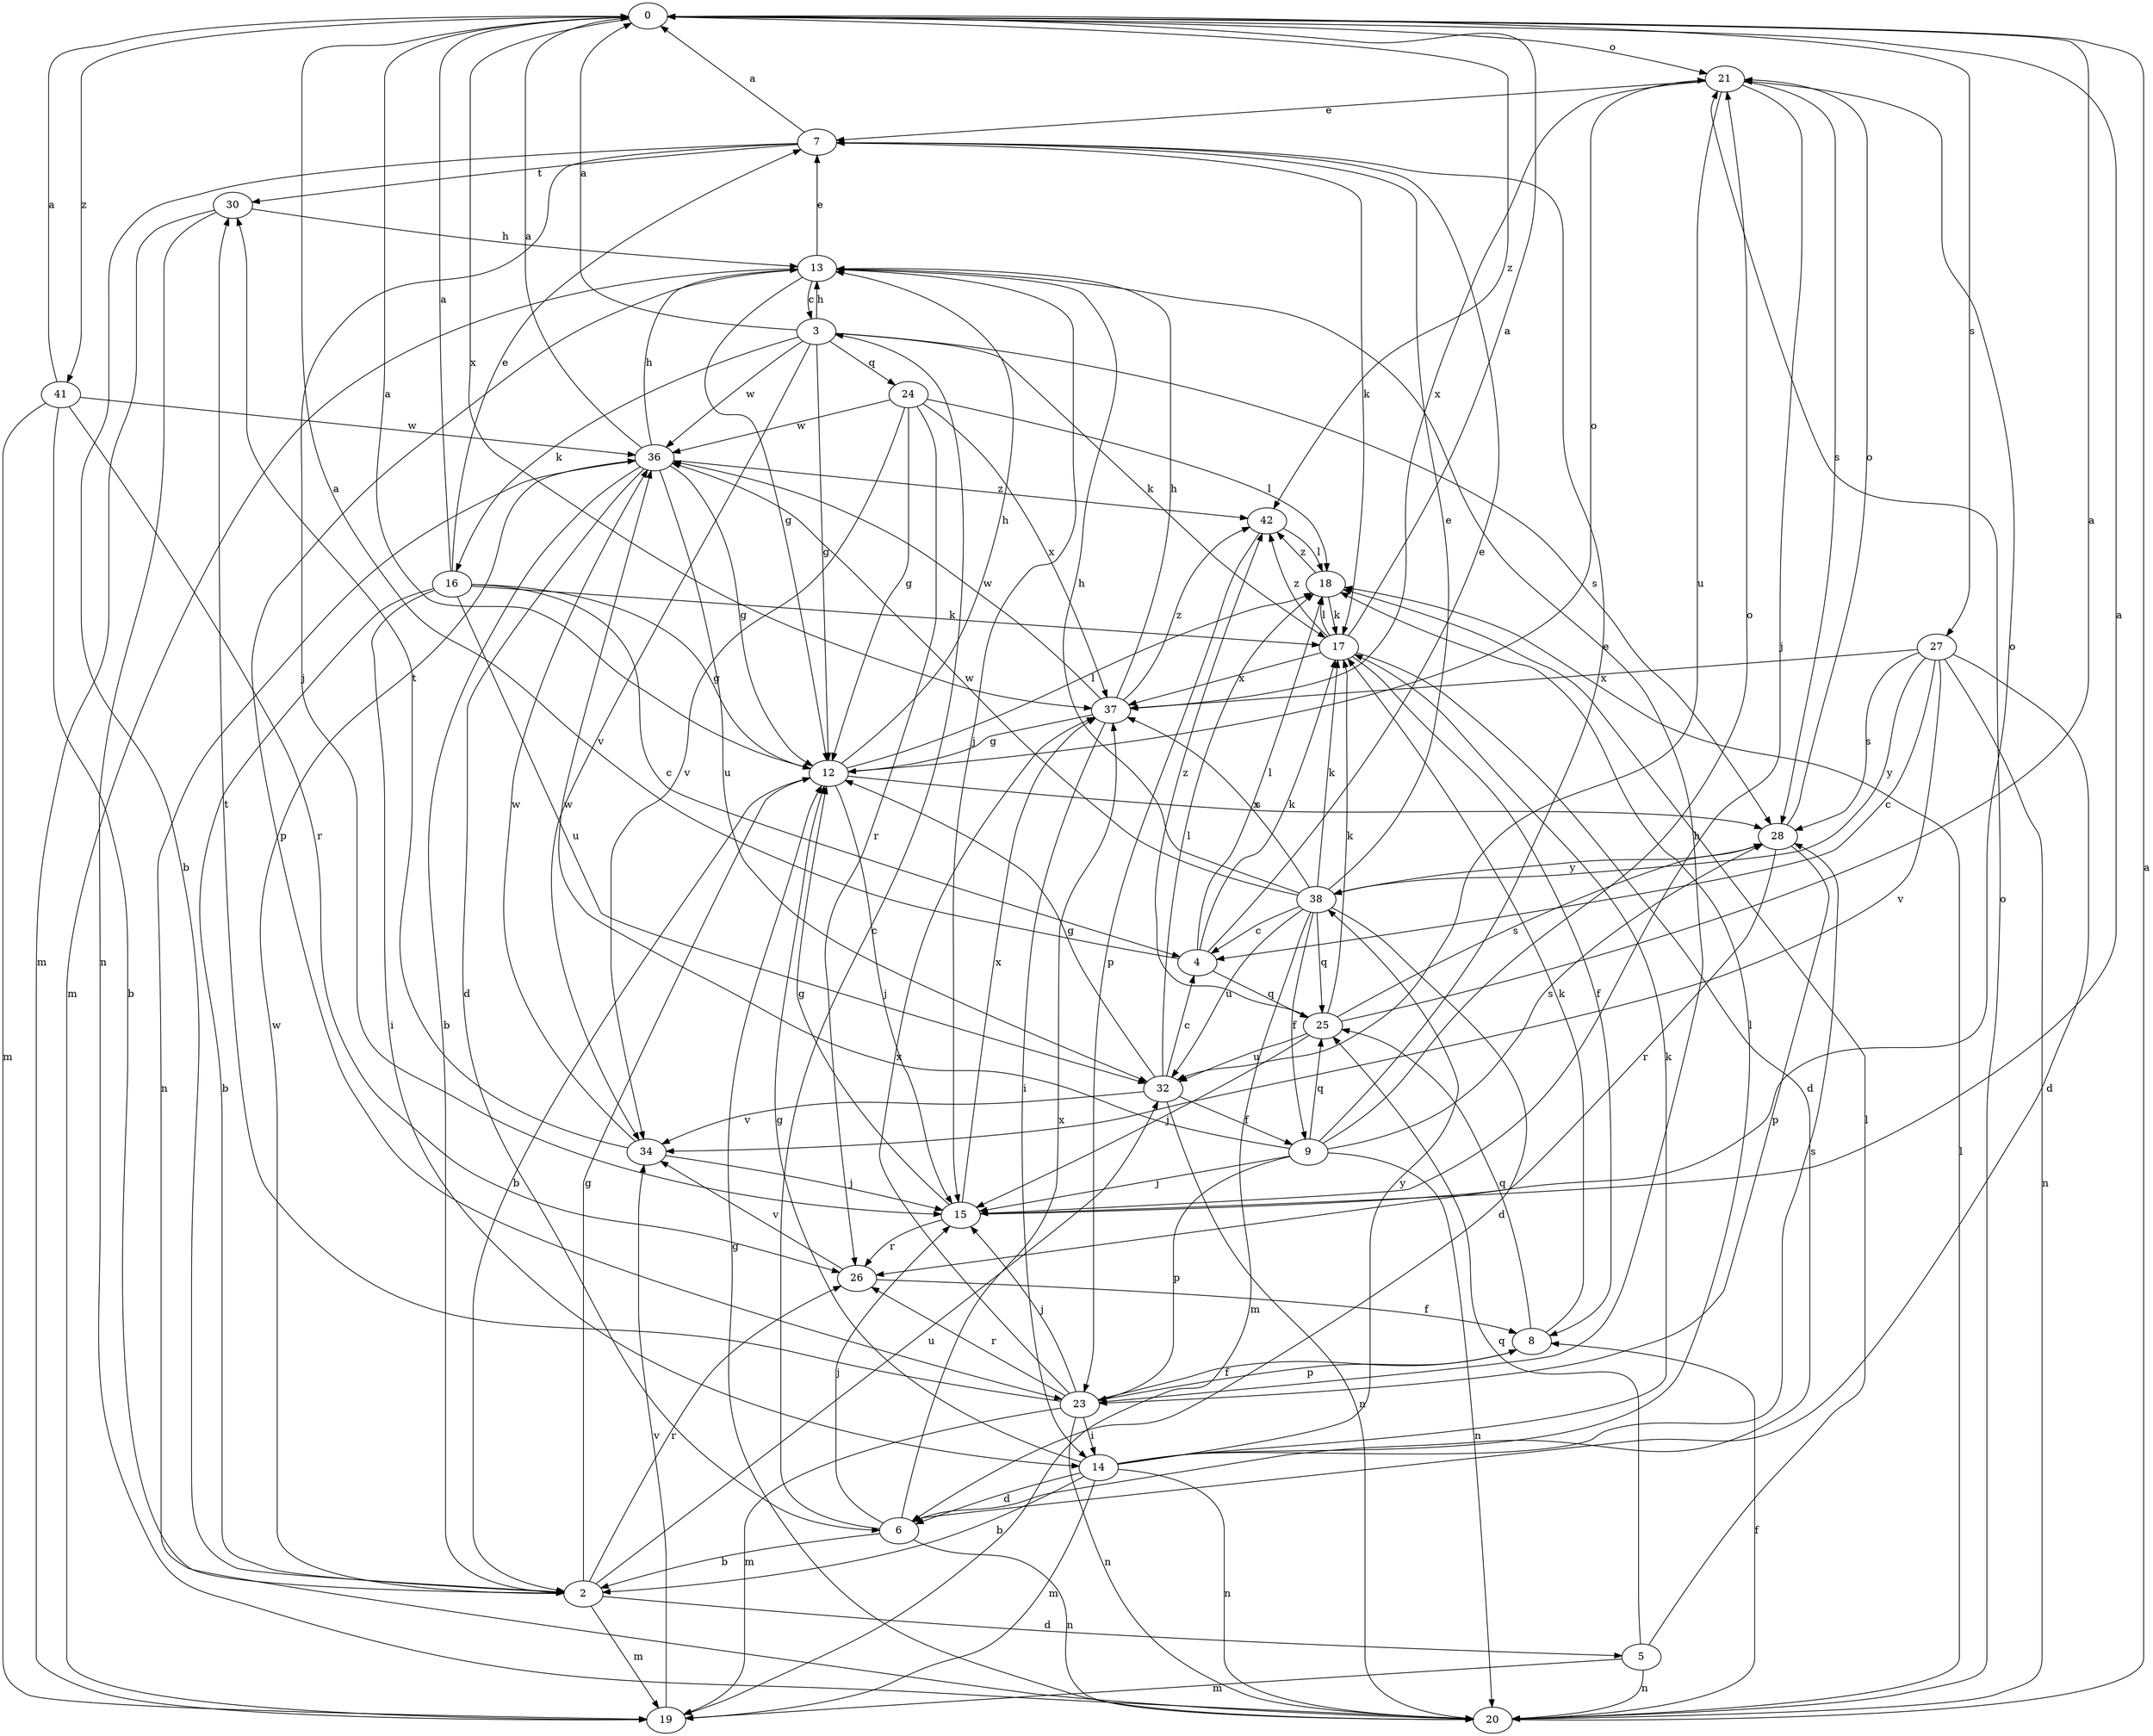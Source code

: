 strict digraph  {
0;
2;
3;
4;
5;
6;
7;
8;
9;
12;
13;
14;
15;
16;
17;
18;
19;
20;
21;
23;
24;
25;
26;
27;
28;
30;
32;
34;
36;
37;
38;
41;
42;
0 -> 21  [label=o];
0 -> 27  [label=s];
0 -> 37  [label=x];
0 -> 41  [label=z];
0 -> 42  [label=z];
2 -> 5  [label=d];
2 -> 12  [label=g];
2 -> 19  [label=m];
2 -> 26  [label=r];
2 -> 32  [label=u];
2 -> 36  [label=w];
3 -> 0  [label=a];
3 -> 12  [label=g];
3 -> 13  [label=h];
3 -> 16  [label=k];
3 -> 17  [label=k];
3 -> 24  [label=q];
3 -> 28  [label=s];
3 -> 34  [label=v];
3 -> 36  [label=w];
4 -> 0  [label=a];
4 -> 7  [label=e];
4 -> 17  [label=k];
4 -> 18  [label=l];
4 -> 25  [label=q];
5 -> 18  [label=l];
5 -> 19  [label=m];
5 -> 20  [label=n];
5 -> 25  [label=q];
6 -> 2  [label=b];
6 -> 3  [label=c];
6 -> 15  [label=j];
6 -> 20  [label=n];
6 -> 37  [label=x];
7 -> 0  [label=a];
7 -> 2  [label=b];
7 -> 15  [label=j];
7 -> 17  [label=k];
7 -> 30  [label=t];
8 -> 17  [label=k];
8 -> 23  [label=p];
8 -> 25  [label=q];
9 -> 7  [label=e];
9 -> 15  [label=j];
9 -> 20  [label=n];
9 -> 21  [label=o];
9 -> 23  [label=p];
9 -> 25  [label=q];
9 -> 28  [label=s];
9 -> 36  [label=w];
12 -> 0  [label=a];
12 -> 2  [label=b];
12 -> 13  [label=h];
12 -> 15  [label=j];
12 -> 18  [label=l];
12 -> 21  [label=o];
12 -> 28  [label=s];
13 -> 3  [label=c];
13 -> 7  [label=e];
13 -> 12  [label=g];
13 -> 15  [label=j];
13 -> 19  [label=m];
13 -> 23  [label=p];
14 -> 2  [label=b];
14 -> 6  [label=d];
14 -> 12  [label=g];
14 -> 17  [label=k];
14 -> 18  [label=l];
14 -> 19  [label=m];
14 -> 20  [label=n];
14 -> 28  [label=s];
14 -> 38  [label=y];
15 -> 0  [label=a];
15 -> 12  [label=g];
15 -> 21  [label=o];
15 -> 26  [label=r];
15 -> 37  [label=x];
16 -> 0  [label=a];
16 -> 2  [label=b];
16 -> 4  [label=c];
16 -> 7  [label=e];
16 -> 12  [label=g];
16 -> 14  [label=i];
16 -> 17  [label=k];
16 -> 32  [label=u];
17 -> 0  [label=a];
17 -> 6  [label=d];
17 -> 8  [label=f];
17 -> 18  [label=l];
17 -> 37  [label=x];
17 -> 42  [label=z];
18 -> 17  [label=k];
18 -> 42  [label=z];
19 -> 34  [label=v];
20 -> 0  [label=a];
20 -> 8  [label=f];
20 -> 12  [label=g];
20 -> 18  [label=l];
20 -> 21  [label=o];
21 -> 7  [label=e];
21 -> 15  [label=j];
21 -> 28  [label=s];
21 -> 32  [label=u];
21 -> 37  [label=x];
23 -> 8  [label=f];
23 -> 13  [label=h];
23 -> 14  [label=i];
23 -> 15  [label=j];
23 -> 19  [label=m];
23 -> 20  [label=n];
23 -> 26  [label=r];
23 -> 30  [label=t];
23 -> 37  [label=x];
24 -> 12  [label=g];
24 -> 18  [label=l];
24 -> 26  [label=r];
24 -> 34  [label=v];
24 -> 36  [label=w];
24 -> 37  [label=x];
25 -> 0  [label=a];
25 -> 15  [label=j];
25 -> 17  [label=k];
25 -> 28  [label=s];
25 -> 32  [label=u];
25 -> 42  [label=z];
26 -> 8  [label=f];
26 -> 34  [label=v];
27 -> 4  [label=c];
27 -> 6  [label=d];
27 -> 20  [label=n];
27 -> 28  [label=s];
27 -> 34  [label=v];
27 -> 37  [label=x];
27 -> 38  [label=y];
28 -> 21  [label=o];
28 -> 23  [label=p];
28 -> 26  [label=r];
28 -> 38  [label=y];
30 -> 13  [label=h];
30 -> 19  [label=m];
30 -> 20  [label=n];
32 -> 4  [label=c];
32 -> 9  [label=f];
32 -> 12  [label=g];
32 -> 18  [label=l];
32 -> 20  [label=n];
32 -> 34  [label=v];
34 -> 15  [label=j];
34 -> 30  [label=t];
34 -> 36  [label=w];
36 -> 0  [label=a];
36 -> 2  [label=b];
36 -> 6  [label=d];
36 -> 12  [label=g];
36 -> 13  [label=h];
36 -> 20  [label=n];
36 -> 32  [label=u];
36 -> 42  [label=z];
37 -> 12  [label=g];
37 -> 13  [label=h];
37 -> 14  [label=i];
37 -> 36  [label=w];
37 -> 42  [label=z];
38 -> 4  [label=c];
38 -> 6  [label=d];
38 -> 7  [label=e];
38 -> 9  [label=f];
38 -> 13  [label=h];
38 -> 17  [label=k];
38 -> 19  [label=m];
38 -> 25  [label=q];
38 -> 32  [label=u];
38 -> 36  [label=w];
38 -> 37  [label=x];
41 -> 0  [label=a];
41 -> 2  [label=b];
41 -> 19  [label=m];
41 -> 26  [label=r];
41 -> 36  [label=w];
42 -> 18  [label=l];
42 -> 23  [label=p];
}

